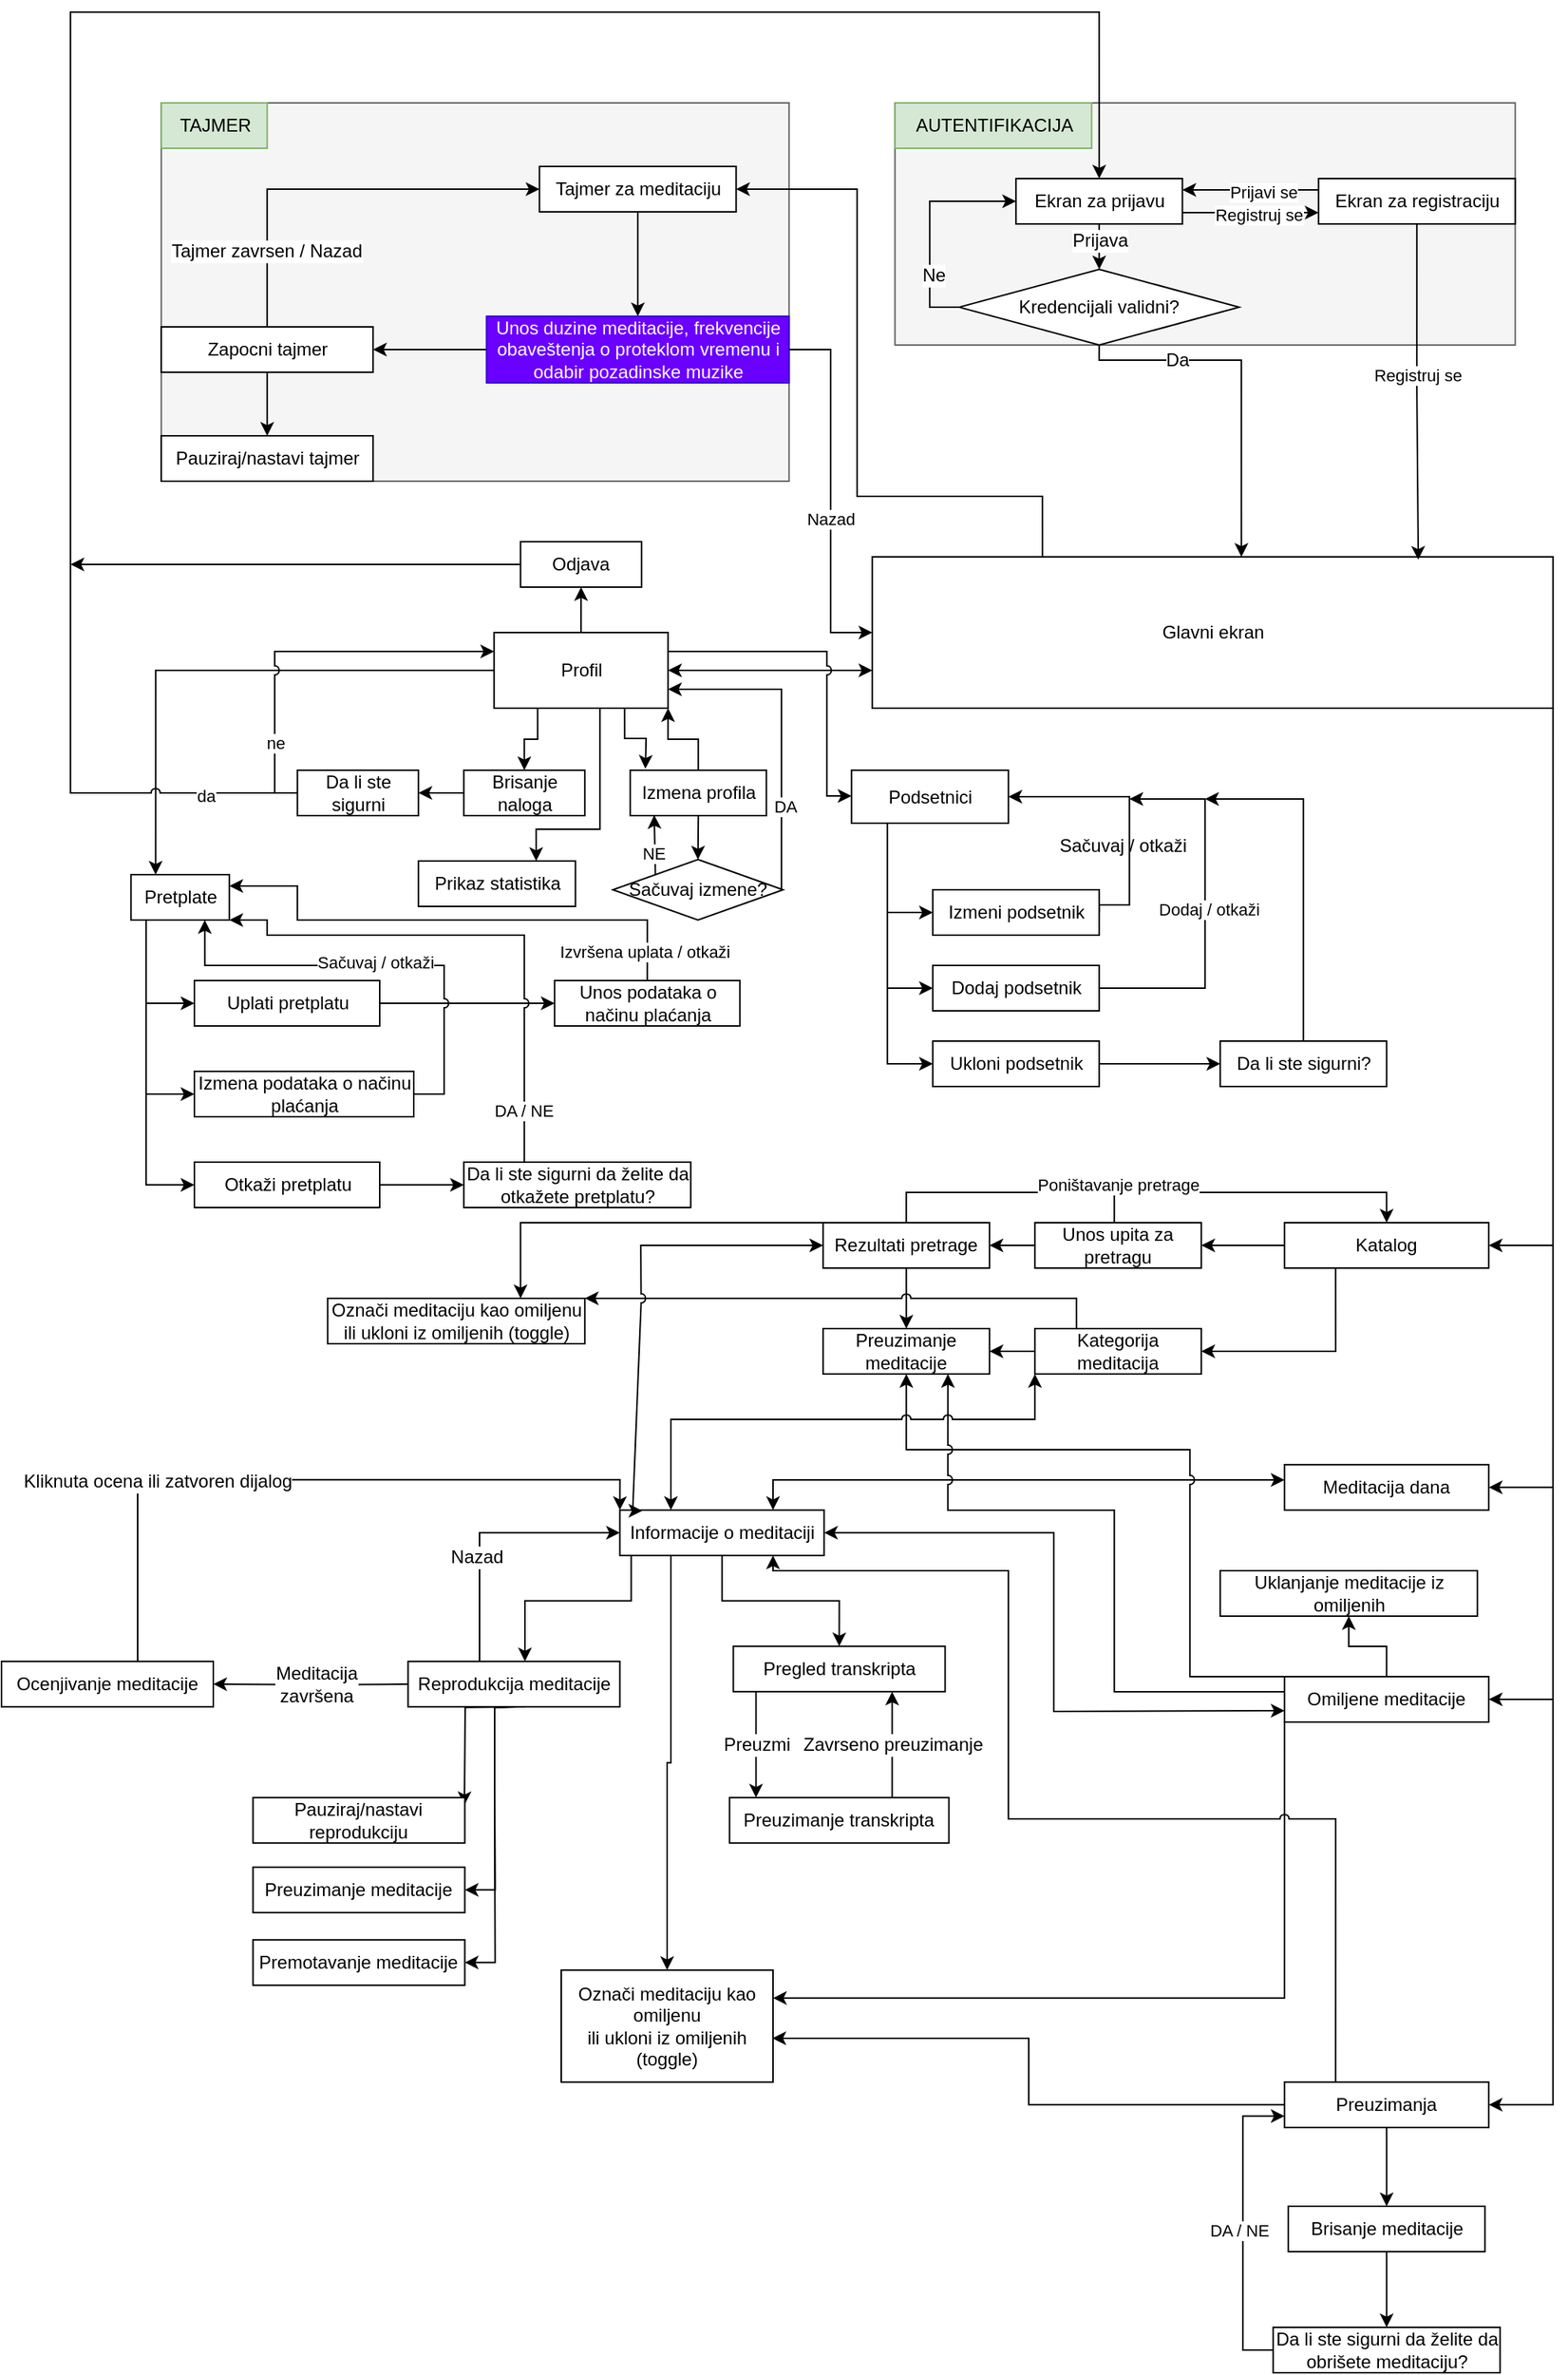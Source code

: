 <mxfile version="24.2.1" type="github">
  <diagram name="Page-1" id="kiPsF7_w5nH2O46umPm8">
    <mxGraphModel dx="4255" dy="3075" grid="1" gridSize="10" guides="1" tooltips="1" connect="1" arrows="1" fold="1" page="1" pageScale="1" pageWidth="850" pageHeight="1100" math="0" shadow="0">
      <root>
        <mxCell id="0" />
        <mxCell id="1" parent="0" />
        <mxCell id="YJ4SmnkypvcGHxXL8yuE-97" style="edgeStyle=orthogonalEdgeStyle;rounded=0;orthogonalLoop=1;jettySize=auto;html=1;exitX=0;exitY=0.75;exitDx=0;exitDy=0;entryX=1;entryY=0.5;entryDx=0;entryDy=0;startArrow=classic;startFill=1;" edge="1" parent="1" source="YJ4SmnkypvcGHxXL8yuE-1" target="YJ4SmnkypvcGHxXL8yuE-96">
          <mxGeometry relative="1" as="geometry" />
        </mxCell>
        <mxCell id="YJ4SmnkypvcGHxXL8yuE-547" style="edgeStyle=orthogonalEdgeStyle;rounded=0;orthogonalLoop=1;jettySize=auto;html=1;exitX=1;exitY=1;exitDx=0;exitDy=0;entryX=1;entryY=0.5;entryDx=0;entryDy=0;" edge="1" parent="1" source="YJ4SmnkypvcGHxXL8yuE-1" target="YJ4SmnkypvcGHxXL8yuE-255">
          <mxGeometry relative="1" as="geometry">
            <Array as="points">
              <mxPoint x="181.62" y="292" />
            </Array>
          </mxGeometry>
        </mxCell>
        <mxCell id="YJ4SmnkypvcGHxXL8yuE-1" value="&lt;font style=&quot;font-size: 12px;&quot;&gt;Glavni ekran&lt;/font&gt;" style="rounded=0;whiteSpace=wrap;html=1;" vertex="1" parent="1">
          <mxGeometry x="-268.38" y="-731" width="450" height="100" as="geometry" />
        </mxCell>
        <mxCell id="YJ4SmnkypvcGHxXL8yuE-2" value="" style="group;fillColor=#f5f5f5;fontColor=#333333;strokeColor=#666666;" vertex="1" connectable="0" parent="1">
          <mxGeometry x="-253.38" y="-1031" width="410" height="160" as="geometry" />
        </mxCell>
        <mxCell id="YJ4SmnkypvcGHxXL8yuE-3" style="edgeStyle=orthogonalEdgeStyle;rounded=0;orthogonalLoop=1;jettySize=auto;html=1;exitX=0;exitY=0.25;exitDx=0;exitDy=0;entryX=1;entryY=0.25;entryDx=0;entryDy=0;" edge="1" parent="YJ4SmnkypvcGHxXL8yuE-2" source="YJ4SmnkypvcGHxXL8yuE-5" target="YJ4SmnkypvcGHxXL8yuE-10">
          <mxGeometry relative="1" as="geometry" />
        </mxCell>
        <mxCell id="YJ4SmnkypvcGHxXL8yuE-4" value="Prijavi se" style="edgeLabel;html=1;align=center;verticalAlign=middle;resizable=0;points=[];" vertex="1" connectable="0" parent="YJ4SmnkypvcGHxXL8yuE-3">
          <mxGeometry x="-0.188" y="1" relative="1" as="geometry">
            <mxPoint as="offset" />
          </mxGeometry>
        </mxCell>
        <mxCell id="YJ4SmnkypvcGHxXL8yuE-5" value="&lt;font style=&quot;font-size: 12px;&quot;&gt;Ekran za registraciju&lt;/font&gt;" style="rounded=0;whiteSpace=wrap;html=1;" vertex="1" parent="YJ4SmnkypvcGHxXL8yuE-2">
          <mxGeometry x="280" y="50" width="130" height="30" as="geometry" />
        </mxCell>
        <mxCell id="YJ4SmnkypvcGHxXL8yuE-6" style="edgeStyle=orthogonalEdgeStyle;rounded=0;orthogonalLoop=1;jettySize=auto;html=1;entryX=0.5;entryY=0;entryDx=0;entryDy=0;fontSize=12;" edge="1" parent="YJ4SmnkypvcGHxXL8yuE-2" source="YJ4SmnkypvcGHxXL8yuE-10" target="YJ4SmnkypvcGHxXL8yuE-13">
          <mxGeometry relative="1" as="geometry">
            <Array as="points">
              <mxPoint x="135" y="90" />
              <mxPoint x="135" y="90" />
            </Array>
          </mxGeometry>
        </mxCell>
        <mxCell id="YJ4SmnkypvcGHxXL8yuE-7" value="Prijava" style="edgeLabel;html=1;align=center;verticalAlign=middle;resizable=0;points=[];fontSize=12;" vertex="1" connectable="0" parent="YJ4SmnkypvcGHxXL8yuE-6">
          <mxGeometry x="-0.285" relative="1" as="geometry">
            <mxPoint as="offset" />
          </mxGeometry>
        </mxCell>
        <mxCell id="YJ4SmnkypvcGHxXL8yuE-8" style="edgeStyle=orthogonalEdgeStyle;rounded=0;orthogonalLoop=1;jettySize=auto;html=1;exitX=1;exitY=0.75;exitDx=0;exitDy=0;entryX=0;entryY=0.75;entryDx=0;entryDy=0;" edge="1" parent="YJ4SmnkypvcGHxXL8yuE-2" source="YJ4SmnkypvcGHxXL8yuE-10" target="YJ4SmnkypvcGHxXL8yuE-5">
          <mxGeometry relative="1" as="geometry" />
        </mxCell>
        <mxCell id="YJ4SmnkypvcGHxXL8yuE-9" value="Registruj se" style="edgeLabel;html=1;align=center;verticalAlign=middle;resizable=0;points=[];" vertex="1" connectable="0" parent="YJ4SmnkypvcGHxXL8yuE-8">
          <mxGeometry x="-0.222" y="1" relative="1" as="geometry">
            <mxPoint x="15" y="2" as="offset" />
          </mxGeometry>
        </mxCell>
        <mxCell id="YJ4SmnkypvcGHxXL8yuE-10" value="Ekran za prijavu" style="rounded=0;whiteSpace=wrap;html=1;fontSize=12;" vertex="1" parent="YJ4SmnkypvcGHxXL8yuE-2">
          <mxGeometry x="80" y="50" width="110" height="30" as="geometry" />
        </mxCell>
        <mxCell id="YJ4SmnkypvcGHxXL8yuE-11" style="edgeStyle=orthogonalEdgeStyle;rounded=0;orthogonalLoop=1;jettySize=auto;html=1;entryX=0;entryY=0.5;entryDx=0;entryDy=0;fontSize=12;" edge="1" parent="YJ4SmnkypvcGHxXL8yuE-2" source="YJ4SmnkypvcGHxXL8yuE-13" target="YJ4SmnkypvcGHxXL8yuE-10">
          <mxGeometry relative="1" as="geometry">
            <Array as="points">
              <mxPoint x="23" y="135" />
              <mxPoint x="23" y="65" />
            </Array>
          </mxGeometry>
        </mxCell>
        <mxCell id="YJ4SmnkypvcGHxXL8yuE-12" value="Ne" style="edgeLabel;html=1;align=center;verticalAlign=middle;resizable=0;points=[];fontSize=12;" vertex="1" connectable="0" parent="YJ4SmnkypvcGHxXL8yuE-11">
          <mxGeometry x="-0.442" y="-2" relative="1" as="geometry">
            <mxPoint as="offset" />
          </mxGeometry>
        </mxCell>
        <mxCell id="YJ4SmnkypvcGHxXL8yuE-13" value="Kredencijali validni?" style="rhombus;whiteSpace=wrap;html=1;fontSize=12;" vertex="1" parent="YJ4SmnkypvcGHxXL8yuE-2">
          <mxGeometry x="42.5" y="110" width="185" height="50" as="geometry" />
        </mxCell>
        <mxCell id="YJ4SmnkypvcGHxXL8yuE-14" value="AUTENTIFIKACIJA" style="text;html=1;align=center;verticalAlign=middle;resizable=0;points=[];autosize=1;strokeColor=#82b366;fillColor=#d5e8d4;" vertex="1" parent="YJ4SmnkypvcGHxXL8yuE-2">
          <mxGeometry width="130" height="30" as="geometry" />
        </mxCell>
        <mxCell id="YJ4SmnkypvcGHxXL8yuE-17" style="edgeStyle=orthogonalEdgeStyle;rounded=0;orthogonalLoop=1;jettySize=auto;html=1;fontSize=12;" edge="1" parent="1">
          <mxGeometry relative="1" as="geometry">
            <mxPoint x="-24.38" y="-731" as="targetPoint" />
            <Array as="points">
              <mxPoint x="-118.38" y="-861" />
              <mxPoint x="-24.38" y="-861" />
            </Array>
            <mxPoint x="-118.38" y="-871" as="sourcePoint" />
          </mxGeometry>
        </mxCell>
        <mxCell id="YJ4SmnkypvcGHxXL8yuE-18" value="Da" style="edgeLabel;html=1;align=center;verticalAlign=middle;resizable=0;points=[];fontSize=12;" vertex="1" connectable="0" parent="YJ4SmnkypvcGHxXL8yuE-17">
          <mxGeometry x="-0.478" relative="1" as="geometry">
            <mxPoint as="offset" />
          </mxGeometry>
        </mxCell>
        <mxCell id="YJ4SmnkypvcGHxXL8yuE-19" style="edgeStyle=orthogonalEdgeStyle;rounded=0;orthogonalLoop=1;jettySize=auto;html=1;exitX=0.5;exitY=1;exitDx=0;exitDy=0;entryX=0.802;entryY=0.019;entryDx=0;entryDy=0;entryPerimeter=0;" edge="1" parent="1" source="YJ4SmnkypvcGHxXL8yuE-5" target="YJ4SmnkypvcGHxXL8yuE-1">
          <mxGeometry relative="1" as="geometry" />
        </mxCell>
        <mxCell id="YJ4SmnkypvcGHxXL8yuE-20" value="Registruj se" style="edgeLabel;html=1;align=center;verticalAlign=middle;resizable=0;points=[];" vertex="1" connectable="0" parent="YJ4SmnkypvcGHxXL8yuE-19">
          <mxGeometry x="-0.05" y="-3" relative="1" as="geometry">
            <mxPoint x="3" y="-6" as="offset" />
          </mxGeometry>
        </mxCell>
        <mxCell id="YJ4SmnkypvcGHxXL8yuE-21" value="" style="group;fillColor=#f5f5f5;fontColor=#333333;strokeColor=#666666;" vertex="1" connectable="0" parent="1">
          <mxGeometry x="-738.38" y="-1031" width="415" height="250" as="geometry" />
        </mxCell>
        <mxCell id="YJ4SmnkypvcGHxXL8yuE-22" style="edgeStyle=orthogonalEdgeStyle;rounded=0;orthogonalLoop=1;jettySize=auto;html=1;fontSize=12;" edge="1" parent="YJ4SmnkypvcGHxXL8yuE-21" source="YJ4SmnkypvcGHxXL8yuE-23" target="YJ4SmnkypvcGHxXL8yuE-25">
          <mxGeometry relative="1" as="geometry" />
        </mxCell>
        <mxCell id="YJ4SmnkypvcGHxXL8yuE-23" value="Tajmer za meditaciju" style="rounded=0;whiteSpace=wrap;html=1;fontSize=12;" vertex="1" parent="YJ4SmnkypvcGHxXL8yuE-21">
          <mxGeometry x="250" y="42" width="130" height="30" as="geometry" />
        </mxCell>
        <mxCell id="YJ4SmnkypvcGHxXL8yuE-24" value="" style="edgeStyle=orthogonalEdgeStyle;rounded=0;orthogonalLoop=1;jettySize=auto;html=1;" edge="1" parent="YJ4SmnkypvcGHxXL8yuE-21" source="YJ4SmnkypvcGHxXL8yuE-25" target="YJ4SmnkypvcGHxXL8yuE-29">
          <mxGeometry relative="1" as="geometry" />
        </mxCell>
        <mxCell id="YJ4SmnkypvcGHxXL8yuE-25" value="Unos duzine meditacije, frekvencije obaveštenja o proteklom vremenu i odabir pozadinske muzike" style="rounded=0;whiteSpace=wrap;html=1;fontSize=12;fillColor=#6a00ff;strokeColor=#3700CC;fontColor=#ffffff;" vertex="1" parent="YJ4SmnkypvcGHxXL8yuE-21">
          <mxGeometry x="215" y="141" width="200" height="44" as="geometry" />
        </mxCell>
        <mxCell id="YJ4SmnkypvcGHxXL8yuE-26" style="edgeStyle=orthogonalEdgeStyle;rounded=0;orthogonalLoop=1;jettySize=auto;html=1;entryX=0;entryY=0.5;entryDx=0;entryDy=0;" edge="1" parent="YJ4SmnkypvcGHxXL8yuE-21" source="YJ4SmnkypvcGHxXL8yuE-29" target="YJ4SmnkypvcGHxXL8yuE-23">
          <mxGeometry relative="1" as="geometry">
            <Array as="points">
              <mxPoint x="70" y="57" />
            </Array>
          </mxGeometry>
        </mxCell>
        <mxCell id="YJ4SmnkypvcGHxXL8yuE-27" value="&lt;span style=&quot;font-size: 12px;&quot;&gt;Tajmer zavrsen / Nazad&lt;/span&gt;" style="edgeLabel;html=1;align=center;verticalAlign=middle;resizable=0;points=[];" vertex="1" connectable="0" parent="YJ4SmnkypvcGHxXL8yuE-26">
          <mxGeometry x="-0.632" y="1" relative="1" as="geometry">
            <mxPoint as="offset" />
          </mxGeometry>
        </mxCell>
        <mxCell id="YJ4SmnkypvcGHxXL8yuE-28" value="" style="edgeStyle=orthogonalEdgeStyle;rounded=0;orthogonalLoop=1;jettySize=auto;html=1;" edge="1" parent="YJ4SmnkypvcGHxXL8yuE-21" source="YJ4SmnkypvcGHxXL8yuE-29" target="YJ4SmnkypvcGHxXL8yuE-30">
          <mxGeometry relative="1" as="geometry" />
        </mxCell>
        <mxCell id="YJ4SmnkypvcGHxXL8yuE-29" value="Zapocni tajmer" style="rounded=0;whiteSpace=wrap;html=1;fontSize=12;" vertex="1" parent="YJ4SmnkypvcGHxXL8yuE-21">
          <mxGeometry y="148" width="140" height="30" as="geometry" />
        </mxCell>
        <mxCell id="YJ4SmnkypvcGHxXL8yuE-30" value="Pauziraj/nastavi tajmer" style="rounded=0;whiteSpace=wrap;html=1;fontSize=12;" vertex="1" parent="YJ4SmnkypvcGHxXL8yuE-21">
          <mxGeometry y="220" width="140" height="30" as="geometry" />
        </mxCell>
        <mxCell id="YJ4SmnkypvcGHxXL8yuE-31" value="TAJMER" style="text;html=1;align=center;verticalAlign=middle;resizable=0;points=[];autosize=1;strokeColor=#82b366;fillColor=#d5e8d4;" vertex="1" parent="YJ4SmnkypvcGHxXL8yuE-21">
          <mxGeometry width="70" height="30" as="geometry" />
        </mxCell>
        <mxCell id="YJ4SmnkypvcGHxXL8yuE-35" style="edgeStyle=orthogonalEdgeStyle;rounded=0;orthogonalLoop=1;jettySize=auto;html=1;exitX=1;exitY=0.5;exitDx=0;exitDy=0;entryX=0.25;entryY=0;entryDx=0;entryDy=0;startArrow=classic;startFill=1;endArrow=none;endFill=0;" edge="1" parent="1" source="YJ4SmnkypvcGHxXL8yuE-23" target="YJ4SmnkypvcGHxXL8yuE-1">
          <mxGeometry relative="1" as="geometry">
            <Array as="points">
              <mxPoint x="-278.38" y="-974" />
              <mxPoint x="-278.38" y="-771" />
              <mxPoint x="-155.38" y="-771" />
            </Array>
          </mxGeometry>
        </mxCell>
        <mxCell id="YJ4SmnkypvcGHxXL8yuE-36" style="edgeStyle=orthogonalEdgeStyle;rounded=0;orthogonalLoop=1;jettySize=auto;html=1;entryX=0;entryY=0.5;entryDx=0;entryDy=0;" edge="1" parent="1" source="YJ4SmnkypvcGHxXL8yuE-25" target="YJ4SmnkypvcGHxXL8yuE-1">
          <mxGeometry relative="1" as="geometry" />
        </mxCell>
        <mxCell id="YJ4SmnkypvcGHxXL8yuE-37" value="Nazad" style="edgeLabel;html=1;align=center;verticalAlign=middle;resizable=0;points=[];" vertex="1" connectable="0" parent="YJ4SmnkypvcGHxXL8yuE-36">
          <mxGeometry x="0.149" y="-1" relative="1" as="geometry">
            <mxPoint x="1" as="offset" />
          </mxGeometry>
        </mxCell>
        <mxCell id="YJ4SmnkypvcGHxXL8yuE-104" style="edgeStyle=orthogonalEdgeStyle;rounded=0;orthogonalLoop=1;jettySize=auto;html=1;exitX=0.25;exitY=1;exitDx=0;exitDy=0;entryX=0.5;entryY=0;entryDx=0;entryDy=0;" edge="1" parent="1" source="YJ4SmnkypvcGHxXL8yuE-96" target="YJ4SmnkypvcGHxXL8yuE-99">
          <mxGeometry relative="1" as="geometry" />
        </mxCell>
        <mxCell id="YJ4SmnkypvcGHxXL8yuE-106" style="edgeStyle=orthogonalEdgeStyle;rounded=0;orthogonalLoop=1;jettySize=auto;html=1;entryX=0.5;entryY=1;entryDx=0;entryDy=0;" edge="1" parent="1" source="YJ4SmnkypvcGHxXL8yuE-96" target="YJ4SmnkypvcGHxXL8yuE-105">
          <mxGeometry relative="1" as="geometry" />
        </mxCell>
        <mxCell id="YJ4SmnkypvcGHxXL8yuE-112" style="edgeStyle=orthogonalEdgeStyle;rounded=0;orthogonalLoop=1;jettySize=auto;html=1;exitX=0.75;exitY=1;exitDx=0;exitDy=0;" edge="1" parent="1" source="YJ4SmnkypvcGHxXL8yuE-96">
          <mxGeometry relative="1" as="geometry">
            <mxPoint x="-418.38" y="-591" as="targetPoint" />
          </mxGeometry>
        </mxCell>
        <mxCell id="YJ4SmnkypvcGHxXL8yuE-167" style="edgeStyle=orthogonalEdgeStyle;rounded=0;orthogonalLoop=1;jettySize=auto;html=1;entryX=0.75;entryY=0;entryDx=0;entryDy=0;" edge="1" parent="1" source="YJ4SmnkypvcGHxXL8yuE-96" target="YJ4SmnkypvcGHxXL8yuE-166">
          <mxGeometry relative="1" as="geometry">
            <Array as="points">
              <mxPoint x="-448.38" y="-551" />
              <mxPoint x="-490.38" y="-551" />
            </Array>
          </mxGeometry>
        </mxCell>
        <mxCell id="YJ4SmnkypvcGHxXL8yuE-169" style="edgeStyle=orthogonalEdgeStyle;rounded=0;orthogonalLoop=1;jettySize=auto;html=1;exitX=1;exitY=0.25;exitDx=0;exitDy=0;jumpStyle=arc;" edge="1" parent="1" source="YJ4SmnkypvcGHxXL8yuE-96" target="YJ4SmnkypvcGHxXL8yuE-168">
          <mxGeometry relative="1" as="geometry">
            <Array as="points">
              <mxPoint x="-298.38" y="-669" />
              <mxPoint x="-298.38" y="-573" />
            </Array>
          </mxGeometry>
        </mxCell>
        <mxCell id="YJ4SmnkypvcGHxXL8yuE-223" style="edgeStyle=orthogonalEdgeStyle;rounded=0;orthogonalLoop=1;jettySize=auto;html=1;exitX=0;exitY=0.5;exitDx=0;exitDy=0;entryX=0.25;entryY=0;entryDx=0;entryDy=0;jumpStyle=arc;" edge="1" parent="1" source="YJ4SmnkypvcGHxXL8yuE-96" target="YJ4SmnkypvcGHxXL8yuE-189">
          <mxGeometry relative="1" as="geometry" />
        </mxCell>
        <mxCell id="YJ4SmnkypvcGHxXL8yuE-96" value="&lt;font style=&quot;font-size: 12px;&quot;&gt;Profil&lt;/font&gt;" style="rounded=0;whiteSpace=wrap;html=1;" vertex="1" parent="1">
          <mxGeometry x="-518.38" y="-681" width="115" height="50" as="geometry" />
        </mxCell>
        <mxCell id="YJ4SmnkypvcGHxXL8yuE-103" style="edgeStyle=orthogonalEdgeStyle;rounded=0;orthogonalLoop=1;jettySize=auto;html=1;entryX=1;entryY=0.5;entryDx=0;entryDy=0;" edge="1" parent="1" source="YJ4SmnkypvcGHxXL8yuE-99" target="YJ4SmnkypvcGHxXL8yuE-102">
          <mxGeometry relative="1" as="geometry" />
        </mxCell>
        <mxCell id="YJ4SmnkypvcGHxXL8yuE-99" value="Brisanje naloga" style="rounded=0;whiteSpace=wrap;html=1;fontSize=12;" vertex="1" parent="1">
          <mxGeometry x="-538.38" y="-590" width="80" height="30" as="geometry" />
        </mxCell>
        <mxCell id="YJ4SmnkypvcGHxXL8yuE-100" style="edgeStyle=orthogonalEdgeStyle;rounded=0;orthogonalLoop=1;jettySize=auto;html=1;entryX=0;entryY=0.25;entryDx=0;entryDy=0;jumpStyle=arc;" edge="1" parent="1" source="YJ4SmnkypvcGHxXL8yuE-102" target="YJ4SmnkypvcGHxXL8yuE-96">
          <mxGeometry relative="1" as="geometry">
            <mxPoint x="-268.38" y="-505" as="targetPoint" />
            <Array as="points">
              <mxPoint x="-663.38" y="-668" />
            </Array>
          </mxGeometry>
        </mxCell>
        <mxCell id="YJ4SmnkypvcGHxXL8yuE-101" value="ne" style="edgeLabel;html=1;align=center;verticalAlign=middle;resizable=0;points=[];" vertex="1" connectable="0" parent="YJ4SmnkypvcGHxXL8yuE-100">
          <mxGeometry x="-0.623" relative="1" as="geometry">
            <mxPoint as="offset" />
          </mxGeometry>
        </mxCell>
        <mxCell id="YJ4SmnkypvcGHxXL8yuE-107" style="edgeStyle=orthogonalEdgeStyle;rounded=0;orthogonalLoop=1;jettySize=auto;html=1;entryX=0.5;entryY=0;entryDx=0;entryDy=0;jumpStyle=arc;" edge="1" parent="1" source="YJ4SmnkypvcGHxXL8yuE-102" target="YJ4SmnkypvcGHxXL8yuE-10">
          <mxGeometry relative="1" as="geometry">
            <Array as="points">
              <mxPoint x="-798.38" y="-575" />
              <mxPoint x="-798.38" y="-1091" />
              <mxPoint x="-118.38" y="-1091" />
            </Array>
          </mxGeometry>
        </mxCell>
        <mxCell id="YJ4SmnkypvcGHxXL8yuE-108" value="da" style="edgeLabel;html=1;align=center;verticalAlign=middle;resizable=0;points=[];" vertex="1" connectable="0" parent="YJ4SmnkypvcGHxXL8yuE-107">
          <mxGeometry x="-0.878" y="4" relative="1" as="geometry">
            <mxPoint x="28" y="-2" as="offset" />
          </mxGeometry>
        </mxCell>
        <mxCell id="YJ4SmnkypvcGHxXL8yuE-102" value="Da li ste sigurni" style="rounded=0;whiteSpace=wrap;html=1;fontSize=12;" vertex="1" parent="1">
          <mxGeometry x="-648.38" y="-590" width="80" height="30" as="geometry" />
        </mxCell>
        <mxCell id="YJ4SmnkypvcGHxXL8yuE-109" style="edgeStyle=orthogonalEdgeStyle;rounded=0;orthogonalLoop=1;jettySize=auto;html=1;" edge="1" parent="1" source="YJ4SmnkypvcGHxXL8yuE-105">
          <mxGeometry relative="1" as="geometry">
            <mxPoint x="-798.38" y="-726" as="targetPoint" />
          </mxGeometry>
        </mxCell>
        <mxCell id="YJ4SmnkypvcGHxXL8yuE-105" value="Odjava" style="rounded=0;whiteSpace=wrap;html=1;fontSize=12;" vertex="1" parent="1">
          <mxGeometry x="-500.88" y="-741" width="80" height="30" as="geometry" />
        </mxCell>
        <mxCell id="YJ4SmnkypvcGHxXL8yuE-113" style="edgeStyle=orthogonalEdgeStyle;rounded=0;orthogonalLoop=1;jettySize=auto;html=1;entryX=1;entryY=1;entryDx=0;entryDy=0;" edge="1" parent="1" source="YJ4SmnkypvcGHxXL8yuE-110" target="YJ4SmnkypvcGHxXL8yuE-96">
          <mxGeometry relative="1" as="geometry" />
        </mxCell>
        <mxCell id="YJ4SmnkypvcGHxXL8yuE-116" style="edgeStyle=orthogonalEdgeStyle;rounded=0;orthogonalLoop=1;jettySize=auto;html=1;exitX=0.5;exitY=1;exitDx=0;exitDy=0;entryX=0.5;entryY=0;entryDx=0;entryDy=0;" edge="1" parent="1" source="YJ4SmnkypvcGHxXL8yuE-110" target="YJ4SmnkypvcGHxXL8yuE-114">
          <mxGeometry relative="1" as="geometry" />
        </mxCell>
        <mxCell id="YJ4SmnkypvcGHxXL8yuE-110" value="Izmena profila" style="rounded=0;whiteSpace=wrap;html=1;fontSize=12;" vertex="1" parent="1">
          <mxGeometry x="-428.38" y="-590" width="90" height="30" as="geometry" />
        </mxCell>
        <mxCell id="YJ4SmnkypvcGHxXL8yuE-117" style="edgeStyle=orthogonalEdgeStyle;rounded=0;orthogonalLoop=1;jettySize=auto;html=1;entryX=1;entryY=0.75;entryDx=0;entryDy=0;" edge="1" parent="1" source="YJ4SmnkypvcGHxXL8yuE-114" target="YJ4SmnkypvcGHxXL8yuE-96">
          <mxGeometry relative="1" as="geometry">
            <Array as="points">
              <mxPoint x="-328.38" y="-643" />
            </Array>
          </mxGeometry>
        </mxCell>
        <mxCell id="YJ4SmnkypvcGHxXL8yuE-118" value="DA" style="edgeLabel;html=1;align=center;verticalAlign=middle;resizable=0;points=[];" vertex="1" connectable="0" parent="YJ4SmnkypvcGHxXL8yuE-117">
          <mxGeometry x="-0.472" y="-2" relative="1" as="geometry">
            <mxPoint as="offset" />
          </mxGeometry>
        </mxCell>
        <mxCell id="YJ4SmnkypvcGHxXL8yuE-114" value="Sačuvaj izmene?" style="rhombus;whiteSpace=wrap;html=1;" vertex="1" parent="1">
          <mxGeometry x="-439.88" y="-531" width="112.5" height="40" as="geometry" />
        </mxCell>
        <mxCell id="YJ4SmnkypvcGHxXL8yuE-120" style="edgeStyle=orthogonalEdgeStyle;rounded=0;orthogonalLoop=1;jettySize=auto;html=1;exitX=0;exitY=0;exitDx=0;exitDy=0;entryX=0.176;entryY=0.988;entryDx=0;entryDy=0;entryPerimeter=0;" edge="1" parent="1" source="YJ4SmnkypvcGHxXL8yuE-114" target="YJ4SmnkypvcGHxXL8yuE-110">
          <mxGeometry relative="1" as="geometry" />
        </mxCell>
        <mxCell id="YJ4SmnkypvcGHxXL8yuE-121" value="NE" style="edgeLabel;html=1;align=center;verticalAlign=middle;resizable=0;points=[];" vertex="1" connectable="0" parent="YJ4SmnkypvcGHxXL8yuE-120">
          <mxGeometry x="-0.25" y="1" relative="1" as="geometry">
            <mxPoint as="offset" />
          </mxGeometry>
        </mxCell>
        <mxCell id="YJ4SmnkypvcGHxXL8yuE-166" value="Prikaz statistika" style="rounded=0;whiteSpace=wrap;html=1;" vertex="1" parent="1">
          <mxGeometry x="-568.38" y="-530" width="103.75" height="30" as="geometry" />
        </mxCell>
        <mxCell id="YJ4SmnkypvcGHxXL8yuE-185" style="edgeStyle=orthogonalEdgeStyle;rounded=0;orthogonalLoop=1;jettySize=auto;html=1;exitX=0.25;exitY=1;exitDx=0;exitDy=0;entryX=0;entryY=0.5;entryDx=0;entryDy=0;" edge="1" parent="1" source="YJ4SmnkypvcGHxXL8yuE-168" target="YJ4SmnkypvcGHxXL8yuE-179">
          <mxGeometry relative="1" as="geometry">
            <Array as="points">
              <mxPoint x="-258.38" y="-555" />
              <mxPoint x="-258.38" y="-396" />
            </Array>
          </mxGeometry>
        </mxCell>
        <mxCell id="YJ4SmnkypvcGHxXL8yuE-168" value="Podsetnici" style="rounded=0;whiteSpace=wrap;html=1;" vertex="1" parent="1">
          <mxGeometry x="-282.13" y="-590" width="103.75" height="35" as="geometry" />
        </mxCell>
        <mxCell id="YJ4SmnkypvcGHxXL8yuE-172" style="edgeStyle=orthogonalEdgeStyle;rounded=0;orthogonalLoop=1;jettySize=auto;html=1;entryX=1;entryY=0.5;entryDx=0;entryDy=0;exitX=1;exitY=0.5;exitDx=0;exitDy=0;" edge="1" parent="1" source="YJ4SmnkypvcGHxXL8yuE-170" target="YJ4SmnkypvcGHxXL8yuE-168">
          <mxGeometry relative="1" as="geometry">
            <Array as="points">
              <mxPoint x="-118.38" y="-501" />
              <mxPoint x="-98.38" y="-501" />
              <mxPoint x="-98.38" y="-572" />
            </Array>
          </mxGeometry>
        </mxCell>
        <mxCell id="YJ4SmnkypvcGHxXL8yuE-186" style="edgeStyle=orthogonalEdgeStyle;rounded=0;orthogonalLoop=1;jettySize=auto;html=1;exitX=0;exitY=0.5;exitDx=0;exitDy=0;endArrow=none;endFill=0;startArrow=classic;startFill=1;" edge="1" parent="1" source="YJ4SmnkypvcGHxXL8yuE-170">
          <mxGeometry relative="1" as="geometry">
            <mxPoint x="-258.38" y="-496" as="targetPoint" />
          </mxGeometry>
        </mxCell>
        <mxCell id="YJ4SmnkypvcGHxXL8yuE-170" value="Izmeni podsetnik" style="rounded=0;whiteSpace=wrap;html=1;" vertex="1" parent="1">
          <mxGeometry x="-228.38" y="-511" width="110" height="30" as="geometry" />
        </mxCell>
        <mxCell id="YJ4SmnkypvcGHxXL8yuE-173" value="Sačuvaj / otkaži" style="text;html=1;align=center;verticalAlign=middle;resizable=0;points=[];autosize=1;strokeColor=none;fillColor=none;" vertex="1" parent="1">
          <mxGeometry x="-158.38" y="-555" width="110" height="30" as="geometry" />
        </mxCell>
        <mxCell id="YJ4SmnkypvcGHxXL8yuE-176" style="edgeStyle=orthogonalEdgeStyle;rounded=0;orthogonalLoop=1;jettySize=auto;html=1;" edge="1" parent="1" source="YJ4SmnkypvcGHxXL8yuE-174">
          <mxGeometry relative="1" as="geometry">
            <mxPoint x="-98.38" y="-571" as="targetPoint" />
            <Array as="points">
              <mxPoint x="-48.38" y="-446" />
              <mxPoint x="-48.38" y="-571" />
            </Array>
          </mxGeometry>
        </mxCell>
        <mxCell id="YJ4SmnkypvcGHxXL8yuE-177" value="Dodaj / otkaži" style="edgeLabel;html=1;align=center;verticalAlign=middle;resizable=0;points=[];" vertex="1" connectable="0" parent="YJ4SmnkypvcGHxXL8yuE-176">
          <mxGeometry x="-0.005" y="-2" relative="1" as="geometry">
            <mxPoint as="offset" />
          </mxGeometry>
        </mxCell>
        <mxCell id="YJ4SmnkypvcGHxXL8yuE-187" style="edgeStyle=orthogonalEdgeStyle;rounded=0;orthogonalLoop=1;jettySize=auto;html=1;startArrow=classic;startFill=1;endArrow=none;endFill=0;" edge="1" parent="1" source="YJ4SmnkypvcGHxXL8yuE-174">
          <mxGeometry relative="1" as="geometry">
            <mxPoint x="-258.38" y="-446" as="targetPoint" />
          </mxGeometry>
        </mxCell>
        <mxCell id="YJ4SmnkypvcGHxXL8yuE-174" value="Dodaj podsetnik" style="rounded=0;whiteSpace=wrap;html=1;" vertex="1" parent="1">
          <mxGeometry x="-228.38" y="-461" width="110" height="30" as="geometry" />
        </mxCell>
        <mxCell id="YJ4SmnkypvcGHxXL8yuE-183" value="" style="edgeStyle=orthogonalEdgeStyle;rounded=0;orthogonalLoop=1;jettySize=auto;html=1;" edge="1" parent="1" source="YJ4SmnkypvcGHxXL8yuE-179" target="YJ4SmnkypvcGHxXL8yuE-181">
          <mxGeometry relative="1" as="geometry" />
        </mxCell>
        <mxCell id="YJ4SmnkypvcGHxXL8yuE-179" value="Ukloni podsetnik" style="rounded=0;whiteSpace=wrap;html=1;" vertex="1" parent="1">
          <mxGeometry x="-228.38" y="-411" width="110" height="30" as="geometry" />
        </mxCell>
        <mxCell id="YJ4SmnkypvcGHxXL8yuE-184" style="edgeStyle=orthogonalEdgeStyle;rounded=0;orthogonalLoop=1;jettySize=auto;html=1;" edge="1" parent="1" source="YJ4SmnkypvcGHxXL8yuE-181">
          <mxGeometry relative="1" as="geometry">
            <mxPoint x="-48.38" y="-571" as="targetPoint" />
            <Array as="points">
              <mxPoint x="16.62" y="-571" />
            </Array>
          </mxGeometry>
        </mxCell>
        <mxCell id="YJ4SmnkypvcGHxXL8yuE-181" value="Da li ste sigurni?" style="rounded=0;whiteSpace=wrap;html=1;" vertex="1" parent="1">
          <mxGeometry x="-38.38" y="-411" width="110" height="30" as="geometry" />
        </mxCell>
        <mxCell id="YJ4SmnkypvcGHxXL8yuE-220" style="edgeStyle=orthogonalEdgeStyle;rounded=0;orthogonalLoop=1;jettySize=auto;html=1;exitX=0.25;exitY=1;exitDx=0;exitDy=0;entryX=0;entryY=0.5;entryDx=0;entryDy=0;" edge="1" parent="1" source="YJ4SmnkypvcGHxXL8yuE-189" target="YJ4SmnkypvcGHxXL8yuE-214">
          <mxGeometry relative="1" as="geometry">
            <Array as="points">
              <mxPoint x="-748.38" y="-491" />
              <mxPoint x="-748.38" y="-316" />
            </Array>
          </mxGeometry>
        </mxCell>
        <mxCell id="YJ4SmnkypvcGHxXL8yuE-189" value="Pretplate" style="rounded=0;whiteSpace=wrap;html=1;fontSize=12;" vertex="1" parent="1">
          <mxGeometry x="-758.38" y="-521" width="65" height="30" as="geometry" />
        </mxCell>
        <mxCell id="YJ4SmnkypvcGHxXL8yuE-222" style="edgeStyle=orthogonalEdgeStyle;rounded=0;orthogonalLoop=1;jettySize=auto;html=1;exitX=0;exitY=0.5;exitDx=0;exitDy=0;endArrow=none;endFill=0;startArrow=classic;startFill=1;" edge="1" parent="1" source="YJ4SmnkypvcGHxXL8yuE-212">
          <mxGeometry relative="1" as="geometry">
            <mxPoint x="-748.38" y="-436" as="targetPoint" />
          </mxGeometry>
        </mxCell>
        <mxCell id="YJ4SmnkypvcGHxXL8yuE-227" value="" style="edgeStyle=orthogonalEdgeStyle;rounded=0;orthogonalLoop=1;jettySize=auto;html=1;jumpStyle=arc;" edge="1" parent="1" source="YJ4SmnkypvcGHxXL8yuE-212" target="YJ4SmnkypvcGHxXL8yuE-226">
          <mxGeometry relative="1" as="geometry" />
        </mxCell>
        <mxCell id="YJ4SmnkypvcGHxXL8yuE-212" value="Uplati pretplatu" style="rounded=0;whiteSpace=wrap;html=1;fontSize=12;" vertex="1" parent="1">
          <mxGeometry x="-716.5" y="-451" width="122.5" height="30" as="geometry" />
        </mxCell>
        <mxCell id="YJ4SmnkypvcGHxXL8yuE-221" style="edgeStyle=orthogonalEdgeStyle;rounded=0;orthogonalLoop=1;jettySize=auto;html=1;exitX=0;exitY=0.5;exitDx=0;exitDy=0;startArrow=classic;startFill=1;endArrow=none;endFill=0;" edge="1" parent="1" source="YJ4SmnkypvcGHxXL8yuE-213">
          <mxGeometry relative="1" as="geometry">
            <mxPoint x="-748.38" y="-376" as="targetPoint" />
          </mxGeometry>
        </mxCell>
        <mxCell id="YJ4SmnkypvcGHxXL8yuE-224" style="edgeStyle=orthogonalEdgeStyle;rounded=0;orthogonalLoop=1;jettySize=auto;html=1;exitX=1;exitY=0.5;exitDx=0;exitDy=0;jumpStyle=arc;entryX=0.75;entryY=1;entryDx=0;entryDy=0;" edge="1" parent="1" source="YJ4SmnkypvcGHxXL8yuE-213" target="YJ4SmnkypvcGHxXL8yuE-189">
          <mxGeometry relative="1" as="geometry">
            <mxPoint x="-548.38" y="-481" as="targetPoint" />
            <Array as="points">
              <mxPoint x="-551.38" y="-376" />
              <mxPoint x="-551.38" y="-461" />
              <mxPoint x="-709.38" y="-461" />
            </Array>
          </mxGeometry>
        </mxCell>
        <mxCell id="YJ4SmnkypvcGHxXL8yuE-225" value="Sačuvaj / otkaži" style="edgeLabel;html=1;align=center;verticalAlign=middle;resizable=0;points=[];" vertex="1" connectable="0" parent="YJ4SmnkypvcGHxXL8yuE-224">
          <mxGeometry x="-0.054" y="-2" relative="1" as="geometry">
            <mxPoint x="-12" as="offset" />
          </mxGeometry>
        </mxCell>
        <mxCell id="YJ4SmnkypvcGHxXL8yuE-213" value="Izmena podataka o načinu plaćanja" style="rounded=0;whiteSpace=wrap;html=1;fontSize=12;" vertex="1" parent="1">
          <mxGeometry x="-716.5" y="-391" width="145" height="30" as="geometry" />
        </mxCell>
        <mxCell id="YJ4SmnkypvcGHxXL8yuE-217" value="" style="edgeStyle=orthogonalEdgeStyle;rounded=0;orthogonalLoop=1;jettySize=auto;html=1;" edge="1" parent="1" source="YJ4SmnkypvcGHxXL8yuE-214" target="YJ4SmnkypvcGHxXL8yuE-215">
          <mxGeometry relative="1" as="geometry" />
        </mxCell>
        <mxCell id="YJ4SmnkypvcGHxXL8yuE-214" value="Otkaži pretplatu" style="rounded=0;whiteSpace=wrap;html=1;fontSize=12;" vertex="1" parent="1">
          <mxGeometry x="-716.5" y="-331" width="122.5" height="30" as="geometry" />
        </mxCell>
        <mxCell id="YJ4SmnkypvcGHxXL8yuE-218" style="edgeStyle=orthogonalEdgeStyle;rounded=0;orthogonalLoop=1;jettySize=auto;html=1;jumpStyle=arc;" edge="1" parent="1" source="YJ4SmnkypvcGHxXL8yuE-215" target="YJ4SmnkypvcGHxXL8yuE-189">
          <mxGeometry relative="1" as="geometry">
            <Array as="points">
              <mxPoint x="-498.38" y="-481" />
              <mxPoint x="-668.38" y="-481" />
              <mxPoint x="-668.38" y="-491" />
            </Array>
          </mxGeometry>
        </mxCell>
        <mxCell id="YJ4SmnkypvcGHxXL8yuE-219" value="&lt;div&gt;DA / NE&lt;/div&gt;" style="edgeLabel;html=1;align=center;verticalAlign=middle;resizable=0;points=[];" vertex="1" connectable="0" parent="YJ4SmnkypvcGHxXL8yuE-218">
          <mxGeometry x="-0.545" y="1" relative="1" as="geometry">
            <mxPoint y="47" as="offset" />
          </mxGeometry>
        </mxCell>
        <mxCell id="YJ4SmnkypvcGHxXL8yuE-215" value="Da li ste sigurni da želite da otkažete pretplatu?" style="rounded=0;whiteSpace=wrap;html=1;fontSize=12;" vertex="1" parent="1">
          <mxGeometry x="-538.38" y="-331" width="150" height="30" as="geometry" />
        </mxCell>
        <mxCell id="YJ4SmnkypvcGHxXL8yuE-228" style="edgeStyle=orthogonalEdgeStyle;rounded=0;orthogonalLoop=1;jettySize=auto;html=1;exitX=0.5;exitY=0;exitDx=0;exitDy=0;entryX=1;entryY=0.25;entryDx=0;entryDy=0;" edge="1" parent="1" source="YJ4SmnkypvcGHxXL8yuE-226" target="YJ4SmnkypvcGHxXL8yuE-189">
          <mxGeometry relative="1" as="geometry">
            <Array as="points">
              <mxPoint x="-417.38" y="-491" />
              <mxPoint x="-648.38" y="-491" />
              <mxPoint x="-648.38" y="-513" />
            </Array>
          </mxGeometry>
        </mxCell>
        <mxCell id="YJ4SmnkypvcGHxXL8yuE-229" value="Izvršena uplata / otkaži" style="edgeLabel;html=1;align=center;verticalAlign=middle;resizable=0;points=[];" vertex="1" connectable="0" parent="YJ4SmnkypvcGHxXL8yuE-228">
          <mxGeometry x="-0.886" y="2" relative="1" as="geometry">
            <mxPoint as="offset" />
          </mxGeometry>
        </mxCell>
        <mxCell id="YJ4SmnkypvcGHxXL8yuE-226" value="Unos podataka o načinu plaćanja" style="rounded=0;whiteSpace=wrap;html=1;fontSize=12;" vertex="1" parent="1">
          <mxGeometry x="-478.38" y="-451" width="122.5" height="30" as="geometry" />
        </mxCell>
        <mxCell id="YJ4SmnkypvcGHxXL8yuE-230" style="edgeStyle=orthogonalEdgeStyle;rounded=0;orthogonalLoop=1;jettySize=auto;html=1;entryX=0.5;entryY=0;entryDx=0;entryDy=0;fontSize=12;" edge="1" parent="1" source="YJ4SmnkypvcGHxXL8yuE-233">
          <mxGeometry relative="1" as="geometry">
            <Array as="points">
              <mxPoint x="-427.75" y="-41.08" />
              <mxPoint x="-497.75" y="-41.08" />
            </Array>
            <mxPoint x="-498" y="-1.08" as="targetPoint" />
          </mxGeometry>
        </mxCell>
        <mxCell id="YJ4SmnkypvcGHxXL8yuE-231" style="edgeStyle=orthogonalEdgeStyle;rounded=0;orthogonalLoop=1;jettySize=auto;html=1;entryX=0.5;entryY=0;entryDx=0;entryDy=0;fontSize=12;" edge="1" parent="1" source="YJ4SmnkypvcGHxXL8yuE-233" target="YJ4SmnkypvcGHxXL8yuE-241">
          <mxGeometry relative="1" as="geometry" />
        </mxCell>
        <mxCell id="YJ4SmnkypvcGHxXL8yuE-232" style="edgeStyle=orthogonalEdgeStyle;rounded=0;orthogonalLoop=1;jettySize=auto;html=1;exitX=0.25;exitY=1;exitDx=0;exitDy=0;entryX=0.5;entryY=0;entryDx=0;entryDy=0;" edge="1" parent="1" source="YJ4SmnkypvcGHxXL8yuE-233" target="YJ4SmnkypvcGHxXL8yuE-245">
          <mxGeometry relative="1" as="geometry" />
        </mxCell>
        <mxCell id="YJ4SmnkypvcGHxXL8yuE-233" value="Informacije o meditaciji" style="rounded=0;whiteSpace=wrap;html=1;fontSize=12;" vertex="1" parent="1">
          <mxGeometry x="-435.25" y="-101.08" width="135" height="30" as="geometry" />
        </mxCell>
        <mxCell id="YJ4SmnkypvcGHxXL8yuE-234" style="edgeStyle=orthogonalEdgeStyle;rounded=0;orthogonalLoop=1;jettySize=auto;html=1;entryX=0;entryY=0.5;entryDx=0;entryDy=0;fontSize=12;" edge="1" parent="1" target="YJ4SmnkypvcGHxXL8yuE-233">
          <mxGeometry relative="1" as="geometry">
            <Array as="points">
              <mxPoint x="-527.75" y="-86.08" />
            </Array>
            <mxPoint x="-528" y="-1.08" as="sourcePoint" />
          </mxGeometry>
        </mxCell>
        <mxCell id="YJ4SmnkypvcGHxXL8yuE-235" value="Nazad" style="edgeLabel;html=1;align=center;verticalAlign=middle;resizable=0;points=[];fontSize=12;" vertex="1" connectable="0" parent="YJ4SmnkypvcGHxXL8yuE-234">
          <mxGeometry x="-0.218" y="2" relative="1" as="geometry">
            <mxPoint as="offset" />
          </mxGeometry>
        </mxCell>
        <mxCell id="YJ4SmnkypvcGHxXL8yuE-236" style="edgeStyle=orthogonalEdgeStyle;rounded=0;orthogonalLoop=1;jettySize=auto;html=1;entryX=1;entryY=0.5;entryDx=0;entryDy=0;fontSize=12;" edge="1" parent="1">
          <mxGeometry relative="1" as="geometry">
            <mxPoint x="-498" y="28.92" as="sourcePoint" />
            <mxPoint x="-538" y="93.92" as="targetPoint" />
          </mxGeometry>
        </mxCell>
        <mxCell id="YJ4SmnkypvcGHxXL8yuE-237" style="edgeStyle=orthogonalEdgeStyle;rounded=0;orthogonalLoop=1;jettySize=auto;html=1;entryX=1;entryY=0.5;entryDx=0;entryDy=0;fontSize=12;" edge="1" parent="1" target="YJ4SmnkypvcGHxXL8yuE-244">
          <mxGeometry relative="1" as="geometry">
            <mxPoint x="-498" y="28.92" as="sourcePoint" />
          </mxGeometry>
        </mxCell>
        <mxCell id="YJ4SmnkypvcGHxXL8yuE-238" style="edgeStyle=orthogonalEdgeStyle;rounded=0;orthogonalLoop=1;jettySize=auto;html=1;entryX=1;entryY=0.5;entryDx=0;entryDy=0;fontSize=12;" edge="1" parent="1" target="YJ4SmnkypvcGHxXL8yuE-246">
          <mxGeometry relative="1" as="geometry">
            <mxPoint x="-498" y="28.92" as="sourcePoint" />
          </mxGeometry>
        </mxCell>
        <mxCell id="YJ4SmnkypvcGHxXL8yuE-239" value="Meditacija&lt;br&gt;završena" style="edgeStyle=orthogonalEdgeStyle;rounded=0;orthogonalLoop=1;jettySize=auto;html=1;fontSize=12;" edge="1" parent="1" target="YJ4SmnkypvcGHxXL8yuE-247">
          <mxGeometry relative="1" as="geometry">
            <mxPoint x="-568" y="13.92" as="sourcePoint" />
          </mxGeometry>
        </mxCell>
        <mxCell id="YJ4SmnkypvcGHxXL8yuE-240" value="Preuzmi" style="edgeStyle=orthogonalEdgeStyle;rounded=0;orthogonalLoop=1;jettySize=auto;html=1;fontSize=12;" edge="1" parent="1" source="YJ4SmnkypvcGHxXL8yuE-241" target="YJ4SmnkypvcGHxXL8yuE-243">
          <mxGeometry relative="1" as="geometry">
            <Array as="points">
              <mxPoint x="-345.25" y="38.92" />
              <mxPoint x="-345.25" y="38.92" />
            </Array>
          </mxGeometry>
        </mxCell>
        <mxCell id="YJ4SmnkypvcGHxXL8yuE-241" value="Pregled transkripta" style="rounded=0;whiteSpace=wrap;html=1;fontSize=12;" vertex="1" parent="1">
          <mxGeometry x="-360.25" y="-11.08" width="140" height="30" as="geometry" />
        </mxCell>
        <mxCell id="YJ4SmnkypvcGHxXL8yuE-242" value="Zavrseno preuzimanje" style="edgeStyle=orthogonalEdgeStyle;rounded=0;orthogonalLoop=1;jettySize=auto;html=1;entryX=0.75;entryY=1;entryDx=0;entryDy=0;fontSize=12;" edge="1" parent="1" source="YJ4SmnkypvcGHxXL8yuE-243" target="YJ4SmnkypvcGHxXL8yuE-241">
          <mxGeometry relative="1" as="geometry">
            <Array as="points">
              <mxPoint x="-255.25" y="38.92" />
              <mxPoint x="-255.25" y="38.92" />
            </Array>
          </mxGeometry>
        </mxCell>
        <mxCell id="YJ4SmnkypvcGHxXL8yuE-243" value="Preuzimanje transkripta" style="rounded=0;whiteSpace=wrap;html=1;fontSize=12;" vertex="1" parent="1">
          <mxGeometry x="-362.75" y="88.92" width="145" height="30" as="geometry" />
        </mxCell>
        <mxCell id="YJ4SmnkypvcGHxXL8yuE-244" value="Preuzimanje meditacije" style="rounded=0;whiteSpace=wrap;html=1;fontSize=12;" vertex="1" parent="1">
          <mxGeometry x="-677.75" y="134.92" width="140" height="30" as="geometry" />
        </mxCell>
        <mxCell id="YJ4SmnkypvcGHxXL8yuE-245" value="Označi meditaciju kao omiljenu&lt;br&gt;ili ukloni iz omiljenih (toggle)" style="rounded=0;whiteSpace=wrap;html=1;fontSize=12;" vertex="1" parent="1">
          <mxGeometry x="-474" y="202.92" width="140" height="74" as="geometry" />
        </mxCell>
        <mxCell id="YJ4SmnkypvcGHxXL8yuE-246" value="Premotavanje meditacije" style="rounded=0;whiteSpace=wrap;html=1;fontSize=12;" vertex="1" parent="1">
          <mxGeometry x="-677.75" y="182.92" width="140" height="30" as="geometry" />
        </mxCell>
        <mxCell id="YJ4SmnkypvcGHxXL8yuE-247" value="Ocenjivanje meditacije" style="rounded=0;whiteSpace=wrap;html=1;fontSize=12;" vertex="1" parent="1">
          <mxGeometry x="-844" y="-1.08" width="140" height="30" as="geometry" />
        </mxCell>
        <mxCell id="YJ4SmnkypvcGHxXL8yuE-248" style="edgeStyle=orthogonalEdgeStyle;rounded=0;orthogonalLoop=1;jettySize=auto;html=1;entryX=0;entryY=0;entryDx=0;entryDy=0;" edge="1" parent="1" source="YJ4SmnkypvcGHxXL8yuE-247" target="YJ4SmnkypvcGHxXL8yuE-233">
          <mxGeometry relative="1" as="geometry">
            <Array as="points">
              <mxPoint x="-754" y="-121.08" />
              <mxPoint x="-435" y="-121.08" />
            </Array>
          </mxGeometry>
        </mxCell>
        <mxCell id="YJ4SmnkypvcGHxXL8yuE-249" value="&lt;span style=&quot;font-size: 12px;&quot;&gt;Kliknuta ocena ili zatvoren dijalog&lt;/span&gt;" style="edgeLabel;html=1;align=center;verticalAlign=middle;resizable=0;points=[];" vertex="1" connectable="0" parent="YJ4SmnkypvcGHxXL8yuE-248">
          <mxGeometry x="-0.421" y="-1" relative="1" as="geometry">
            <mxPoint as="offset" />
          </mxGeometry>
        </mxCell>
        <mxCell id="YJ4SmnkypvcGHxXL8yuE-250" value="Reprodukcija meditacije" style="rounded=0;whiteSpace=wrap;html=1;fontSize=12;" vertex="1" parent="1">
          <mxGeometry x="-575.25" y="-1.08" width="140" height="30" as="geometry" />
        </mxCell>
        <mxCell id="YJ4SmnkypvcGHxXL8yuE-251" value="Pauziraj/nastavi reprodukciju" style="rounded=0;whiteSpace=wrap;html=1;fontSize=12;" vertex="1" parent="1">
          <mxGeometry x="-677.75" y="88.92" width="140" height="30" as="geometry" />
        </mxCell>
        <mxCell id="YJ4SmnkypvcGHxXL8yuE-257" value="" style="edgeStyle=orthogonalEdgeStyle;rounded=0;orthogonalLoop=1;jettySize=auto;html=1;" edge="1" parent="1" source="YJ4SmnkypvcGHxXL8yuE-252" target="YJ4SmnkypvcGHxXL8yuE-256">
          <mxGeometry relative="1" as="geometry" />
        </mxCell>
        <mxCell id="YJ4SmnkypvcGHxXL8yuE-261" style="edgeStyle=orthogonalEdgeStyle;rounded=0;orthogonalLoop=1;jettySize=auto;html=1;exitX=0.25;exitY=1;exitDx=0;exitDy=0;entryX=1;entryY=0.5;entryDx=0;entryDy=0;" edge="1" parent="1" source="YJ4SmnkypvcGHxXL8yuE-252" target="YJ4SmnkypvcGHxXL8yuE-260">
          <mxGeometry relative="1" as="geometry" />
        </mxCell>
        <mxCell id="YJ4SmnkypvcGHxXL8yuE-550" style="edgeStyle=orthogonalEdgeStyle;rounded=0;orthogonalLoop=1;jettySize=auto;html=1;startArrow=classic;startFill=1;endArrow=none;endFill=0;" edge="1" parent="1" source="YJ4SmnkypvcGHxXL8yuE-252">
          <mxGeometry relative="1" as="geometry">
            <mxPoint x="181.62" y="-276" as="targetPoint" />
          </mxGeometry>
        </mxCell>
        <mxCell id="YJ4SmnkypvcGHxXL8yuE-252" value="Katalog" style="rounded=0;whiteSpace=wrap;html=1;fontSize=12;" vertex="1" parent="1">
          <mxGeometry x="4.12" y="-291.0" width="135" height="30" as="geometry" />
        </mxCell>
        <mxCell id="YJ4SmnkypvcGHxXL8yuE-270" style="edgeStyle=orthogonalEdgeStyle;rounded=0;orthogonalLoop=1;jettySize=auto;html=1;entryX=0.75;entryY=0;entryDx=0;entryDy=0;startArrow=classic;startFill=1;jumpStyle=arc;" edge="1" parent="1" source="YJ4SmnkypvcGHxXL8yuE-253" target="YJ4SmnkypvcGHxXL8yuE-233">
          <mxGeometry relative="1" as="geometry">
            <Array as="points">
              <mxPoint x="-334.38" y="-121" />
            </Array>
          </mxGeometry>
        </mxCell>
        <mxCell id="YJ4SmnkypvcGHxXL8yuE-549" style="edgeStyle=orthogonalEdgeStyle;rounded=0;orthogonalLoop=1;jettySize=auto;html=1;startArrow=classic;startFill=1;endArrow=none;endFill=0;" edge="1" parent="1" source="YJ4SmnkypvcGHxXL8yuE-253">
          <mxGeometry relative="1" as="geometry">
            <mxPoint x="181.62" y="-116.08" as="targetPoint" />
          </mxGeometry>
        </mxCell>
        <mxCell id="YJ4SmnkypvcGHxXL8yuE-253" value="Meditacija dana" style="rounded=0;whiteSpace=wrap;html=1;fontSize=12;" vertex="1" parent="1">
          <mxGeometry x="4.12" y="-131.08" width="135" height="30" as="geometry" />
        </mxCell>
        <mxCell id="YJ4SmnkypvcGHxXL8yuE-531" style="edgeStyle=orthogonalEdgeStyle;rounded=0;orthogonalLoop=1;jettySize=auto;html=1;exitX=0;exitY=0.75;exitDx=0;exitDy=0;entryX=1;entryY=0.5;entryDx=0;entryDy=0;startArrow=classic;startFill=1;" edge="1" parent="1" source="YJ4SmnkypvcGHxXL8yuE-254" target="YJ4SmnkypvcGHxXL8yuE-233">
          <mxGeometry relative="1" as="geometry">
            <Array as="points">
              <mxPoint x="-8.38" y="32" />
              <mxPoint x="-148.38" y="32" />
              <mxPoint x="-148.38" y="-86" />
            </Array>
          </mxGeometry>
        </mxCell>
        <mxCell id="YJ4SmnkypvcGHxXL8yuE-532" style="edgeStyle=orthogonalEdgeStyle;rounded=0;orthogonalLoop=1;jettySize=auto;html=1;exitX=0.25;exitY=0;exitDx=0;exitDy=0;entryX=0.5;entryY=1;entryDx=0;entryDy=0;jumpStyle=arc;" edge="1" parent="1" source="YJ4SmnkypvcGHxXL8yuE-254" target="YJ4SmnkypvcGHxXL8yuE-265">
          <mxGeometry relative="1" as="geometry">
            <Array as="points">
              <mxPoint x="-58.38" y="9" />
              <mxPoint x="-58.38" y="-141" />
              <mxPoint x="-245.38" y="-141" />
            </Array>
          </mxGeometry>
        </mxCell>
        <mxCell id="YJ4SmnkypvcGHxXL8yuE-535" style="edgeStyle=orthogonalEdgeStyle;rounded=0;orthogonalLoop=1;jettySize=auto;html=1;exitX=0;exitY=1;exitDx=0;exitDy=0;entryX=1;entryY=0.25;entryDx=0;entryDy=0;" edge="1" parent="1" source="YJ4SmnkypvcGHxXL8yuE-254" target="YJ4SmnkypvcGHxXL8yuE-245">
          <mxGeometry relative="1" as="geometry" />
        </mxCell>
        <mxCell id="YJ4SmnkypvcGHxXL8yuE-537" value="" style="edgeStyle=orthogonalEdgeStyle;rounded=0;orthogonalLoop=1;jettySize=auto;html=1;" edge="1" parent="1" source="YJ4SmnkypvcGHxXL8yuE-254" target="YJ4SmnkypvcGHxXL8yuE-536">
          <mxGeometry relative="1" as="geometry" />
        </mxCell>
        <mxCell id="YJ4SmnkypvcGHxXL8yuE-538" style="edgeStyle=orthogonalEdgeStyle;rounded=0;orthogonalLoop=1;jettySize=auto;html=1;exitX=0.25;exitY=0;exitDx=0;exitDy=0;entryX=0.75;entryY=1;entryDx=0;entryDy=0;jumpStyle=arc;" edge="1" parent="1" source="YJ4SmnkypvcGHxXL8yuE-254" target="YJ4SmnkypvcGHxXL8yuE-265">
          <mxGeometry relative="1" as="geometry">
            <Array as="points">
              <mxPoint x="37.62" y="19" />
              <mxPoint x="-108.38" y="19" />
              <mxPoint x="-108.38" y="-101" />
              <mxPoint x="-218.38" y="-101" />
            </Array>
          </mxGeometry>
        </mxCell>
        <mxCell id="YJ4SmnkypvcGHxXL8yuE-548" style="edgeStyle=orthogonalEdgeStyle;rounded=0;orthogonalLoop=1;jettySize=auto;html=1;startArrow=classic;startFill=1;endArrow=none;endFill=0;" edge="1" parent="1" source="YJ4SmnkypvcGHxXL8yuE-254">
          <mxGeometry relative="1" as="geometry">
            <mxPoint x="181.62" y="24" as="targetPoint" />
          </mxGeometry>
        </mxCell>
        <mxCell id="YJ4SmnkypvcGHxXL8yuE-254" value="Omiljene meditacije" style="rounded=0;whiteSpace=wrap;html=1;fontSize=12;" vertex="1" parent="1">
          <mxGeometry x="4.12" y="9.0" width="135" height="30" as="geometry" />
        </mxCell>
        <mxCell id="YJ4SmnkypvcGHxXL8yuE-540" style="edgeStyle=orthogonalEdgeStyle;rounded=0;orthogonalLoop=1;jettySize=auto;html=1;exitX=0.25;exitY=0;exitDx=0;exitDy=0;entryX=0.75;entryY=1;entryDx=0;entryDy=0;jumpStyle=arc;" edge="1" parent="1" source="YJ4SmnkypvcGHxXL8yuE-255" target="YJ4SmnkypvcGHxXL8yuE-233">
          <mxGeometry relative="1" as="geometry">
            <Array as="points">
              <mxPoint x="37.62" y="103" />
              <mxPoint x="-178.38" y="103" />
              <mxPoint x="-178.38" y="-61" />
              <mxPoint x="-334.38" y="-61" />
            </Array>
          </mxGeometry>
        </mxCell>
        <mxCell id="YJ4SmnkypvcGHxXL8yuE-542" value="" style="edgeStyle=orthogonalEdgeStyle;rounded=0;orthogonalLoop=1;jettySize=auto;html=1;" edge="1" parent="1" source="YJ4SmnkypvcGHxXL8yuE-255" target="YJ4SmnkypvcGHxXL8yuE-541">
          <mxGeometry relative="1" as="geometry" />
        </mxCell>
        <mxCell id="YJ4SmnkypvcGHxXL8yuE-255" value="Preuzimanja" style="rounded=0;whiteSpace=wrap;html=1;fontSize=12;" vertex="1" parent="1">
          <mxGeometry x="4.12" y="276.92" width="135" height="30" as="geometry" />
        </mxCell>
        <mxCell id="YJ4SmnkypvcGHxXL8yuE-259" value="" style="edgeStyle=orthogonalEdgeStyle;rounded=0;orthogonalLoop=1;jettySize=auto;html=1;" edge="1" parent="1" source="YJ4SmnkypvcGHxXL8yuE-256" target="YJ4SmnkypvcGHxXL8yuE-258">
          <mxGeometry relative="1" as="geometry" />
        </mxCell>
        <mxCell id="YJ4SmnkypvcGHxXL8yuE-262" style="edgeStyle=orthogonalEdgeStyle;rounded=0;orthogonalLoop=1;jettySize=auto;html=1;entryX=0.5;entryY=0;entryDx=0;entryDy=0;" edge="1" parent="1" source="YJ4SmnkypvcGHxXL8yuE-256" target="YJ4SmnkypvcGHxXL8yuE-252">
          <mxGeometry relative="1" as="geometry">
            <Array as="points">
              <mxPoint x="-108.38" y="-311" />
              <mxPoint x="71.62" y="-311" />
            </Array>
          </mxGeometry>
        </mxCell>
        <mxCell id="YJ4SmnkypvcGHxXL8yuE-256" value="Unos upita za pretragu" style="rounded=0;whiteSpace=wrap;html=1;" vertex="1" parent="1">
          <mxGeometry x="-160.88" y="-291" width="110" height="30" as="geometry" />
        </mxCell>
        <mxCell id="YJ4SmnkypvcGHxXL8yuE-263" style="edgeStyle=orthogonalEdgeStyle;rounded=0;orthogonalLoop=1;jettySize=auto;html=1;endArrow=none;endFill=0;" edge="1" parent="1" source="YJ4SmnkypvcGHxXL8yuE-258">
          <mxGeometry relative="1" as="geometry">
            <mxPoint x="-108.38" y="-311" as="targetPoint" />
            <Array as="points">
              <mxPoint x="-245.38" y="-311" />
            </Array>
          </mxGeometry>
        </mxCell>
        <mxCell id="YJ4SmnkypvcGHxXL8yuE-264" value="Poništavanje pretrage" style="edgeLabel;html=1;align=center;verticalAlign=middle;resizable=0;points=[];" vertex="1" connectable="0" parent="YJ4SmnkypvcGHxXL8yuE-263">
          <mxGeometry x="0.301" y="2" relative="1" as="geometry">
            <mxPoint x="57" y="-3" as="offset" />
          </mxGeometry>
        </mxCell>
        <mxCell id="YJ4SmnkypvcGHxXL8yuE-267" value="" style="edgeStyle=orthogonalEdgeStyle;rounded=0;orthogonalLoop=1;jettySize=auto;html=1;" edge="1" parent="1" source="YJ4SmnkypvcGHxXL8yuE-258" target="YJ4SmnkypvcGHxXL8yuE-265">
          <mxGeometry relative="1" as="geometry" />
        </mxCell>
        <mxCell id="YJ4SmnkypvcGHxXL8yuE-530" style="edgeStyle=orthogonalEdgeStyle;rounded=0;orthogonalLoop=1;jettySize=auto;html=1;exitX=0;exitY=0;exitDx=0;exitDy=0;entryX=0.75;entryY=0;entryDx=0;entryDy=0;" edge="1" parent="1" source="YJ4SmnkypvcGHxXL8yuE-258" target="YJ4SmnkypvcGHxXL8yuE-528">
          <mxGeometry relative="1" as="geometry">
            <Array as="points">
              <mxPoint x="-500.38" y="-291" />
            </Array>
          </mxGeometry>
        </mxCell>
        <mxCell id="YJ4SmnkypvcGHxXL8yuE-258" value="Rezultati pretrage" style="rounded=0;whiteSpace=wrap;html=1;" vertex="1" parent="1">
          <mxGeometry x="-300.88" y="-291" width="110" height="30" as="geometry" />
        </mxCell>
        <mxCell id="YJ4SmnkypvcGHxXL8yuE-266" value="" style="edgeStyle=orthogonalEdgeStyle;rounded=0;orthogonalLoop=1;jettySize=auto;html=1;" edge="1" parent="1" source="YJ4SmnkypvcGHxXL8yuE-260" target="YJ4SmnkypvcGHxXL8yuE-265">
          <mxGeometry relative="1" as="geometry" />
        </mxCell>
        <mxCell id="YJ4SmnkypvcGHxXL8yuE-269" style="edgeStyle=orthogonalEdgeStyle;rounded=0;orthogonalLoop=1;jettySize=auto;html=1;exitX=0;exitY=1;exitDx=0;exitDy=0;entryX=0.25;entryY=0;entryDx=0;entryDy=0;startArrow=classic;startFill=1;jumpStyle=arc;" edge="1" parent="1" source="YJ4SmnkypvcGHxXL8yuE-260" target="YJ4SmnkypvcGHxXL8yuE-233">
          <mxGeometry relative="1" as="geometry">
            <Array as="points">
              <mxPoint x="-161.38" y="-161" />
              <mxPoint x="-401.38" y="-161" />
            </Array>
          </mxGeometry>
        </mxCell>
        <mxCell id="YJ4SmnkypvcGHxXL8yuE-529" style="edgeStyle=orthogonalEdgeStyle;rounded=0;orthogonalLoop=1;jettySize=auto;html=1;exitX=0.25;exitY=0;exitDx=0;exitDy=0;entryX=1;entryY=0;entryDx=0;entryDy=0;jumpStyle=arc;" edge="1" parent="1" source="YJ4SmnkypvcGHxXL8yuE-260" target="YJ4SmnkypvcGHxXL8yuE-528">
          <mxGeometry relative="1" as="geometry">
            <Array as="points">
              <mxPoint x="-133.38" y="-241" />
            </Array>
          </mxGeometry>
        </mxCell>
        <mxCell id="YJ4SmnkypvcGHxXL8yuE-260" value="Kategorija meditacija" style="rounded=0;whiteSpace=wrap;html=1;" vertex="1" parent="1">
          <mxGeometry x="-160.88" y="-221" width="110" height="30" as="geometry" />
        </mxCell>
        <mxCell id="YJ4SmnkypvcGHxXL8yuE-265" value="Preuzimanje meditacije" style="rounded=0;whiteSpace=wrap;html=1;" vertex="1" parent="1">
          <mxGeometry x="-300.88" y="-221" width="110" height="30" as="geometry" />
        </mxCell>
        <mxCell id="YJ4SmnkypvcGHxXL8yuE-268" style="edgeStyle=orthogonalEdgeStyle;rounded=0;orthogonalLoop=1;jettySize=auto;html=1;entryX=0.11;entryY=0.016;entryDx=0;entryDy=0;entryPerimeter=0;startArrow=classic;startFill=1;jumpStyle=arc;" edge="1" parent="1" source="YJ4SmnkypvcGHxXL8yuE-258" target="YJ4SmnkypvcGHxXL8yuE-233">
          <mxGeometry relative="1" as="geometry">
            <Array as="points">
              <mxPoint x="-421.38" y="-276" />
              <mxPoint x="-421.38" y="-101" />
            </Array>
          </mxGeometry>
        </mxCell>
        <mxCell id="YJ4SmnkypvcGHxXL8yuE-528" value="Označi meditaciju kao omiljenu&lt;br&gt;ili ukloni iz omiljenih (toggle)" style="rounded=0;whiteSpace=wrap;html=1;fontSize=12;" vertex="1" parent="1">
          <mxGeometry x="-628.38" y="-241" width="170" height="30" as="geometry" />
        </mxCell>
        <mxCell id="YJ4SmnkypvcGHxXL8yuE-536" value="Uklanjanje meditacije iz omiljenih" style="rounded=0;whiteSpace=wrap;html=1;fontSize=12;" vertex="1" parent="1">
          <mxGeometry x="-38.38" y="-61" width="170" height="30" as="geometry" />
        </mxCell>
        <mxCell id="YJ4SmnkypvcGHxXL8yuE-539" style="edgeStyle=orthogonalEdgeStyle;rounded=0;orthogonalLoop=1;jettySize=auto;html=1;entryX=0.997;entryY=0.609;entryDx=0;entryDy=0;entryPerimeter=0;" edge="1" parent="1" source="YJ4SmnkypvcGHxXL8yuE-255" target="YJ4SmnkypvcGHxXL8yuE-245">
          <mxGeometry relative="1" as="geometry" />
        </mxCell>
        <mxCell id="YJ4SmnkypvcGHxXL8yuE-544" value="" style="edgeStyle=orthogonalEdgeStyle;rounded=0;orthogonalLoop=1;jettySize=auto;html=1;" edge="1" parent="1" source="YJ4SmnkypvcGHxXL8yuE-541" target="YJ4SmnkypvcGHxXL8yuE-543">
          <mxGeometry relative="1" as="geometry" />
        </mxCell>
        <mxCell id="YJ4SmnkypvcGHxXL8yuE-541" value="Brisanje meditacije" style="rounded=0;whiteSpace=wrap;html=1;fontSize=12;" vertex="1" parent="1">
          <mxGeometry x="6.62" y="359" width="130" height="30" as="geometry" />
        </mxCell>
        <mxCell id="YJ4SmnkypvcGHxXL8yuE-545" style="edgeStyle=orthogonalEdgeStyle;rounded=0;orthogonalLoop=1;jettySize=auto;html=1;entryX=0;entryY=0.75;entryDx=0;entryDy=0;" edge="1" parent="1" source="YJ4SmnkypvcGHxXL8yuE-543" target="YJ4SmnkypvcGHxXL8yuE-255">
          <mxGeometry relative="1" as="geometry">
            <Array as="points">
              <mxPoint x="-23.38" y="454" />
              <mxPoint x="-23.38" y="299" />
            </Array>
          </mxGeometry>
        </mxCell>
        <mxCell id="YJ4SmnkypvcGHxXL8yuE-546" value="DA / NE" style="edgeLabel;html=1;align=center;verticalAlign=middle;resizable=0;points=[];" vertex="1" connectable="0" parent="YJ4SmnkypvcGHxXL8yuE-545">
          <mxGeometry x="-0.153" y="2" relative="1" as="geometry">
            <mxPoint x="-1" y="-14" as="offset" />
          </mxGeometry>
        </mxCell>
        <mxCell id="YJ4SmnkypvcGHxXL8yuE-543" value="Da li ste sigurni da želite da obrišete meditaciju?" style="rounded=0;whiteSpace=wrap;html=1;fontSize=12;" vertex="1" parent="1">
          <mxGeometry x="-3.38" y="439" width="150" height="30" as="geometry" />
        </mxCell>
      </root>
    </mxGraphModel>
  </diagram>
</mxfile>
